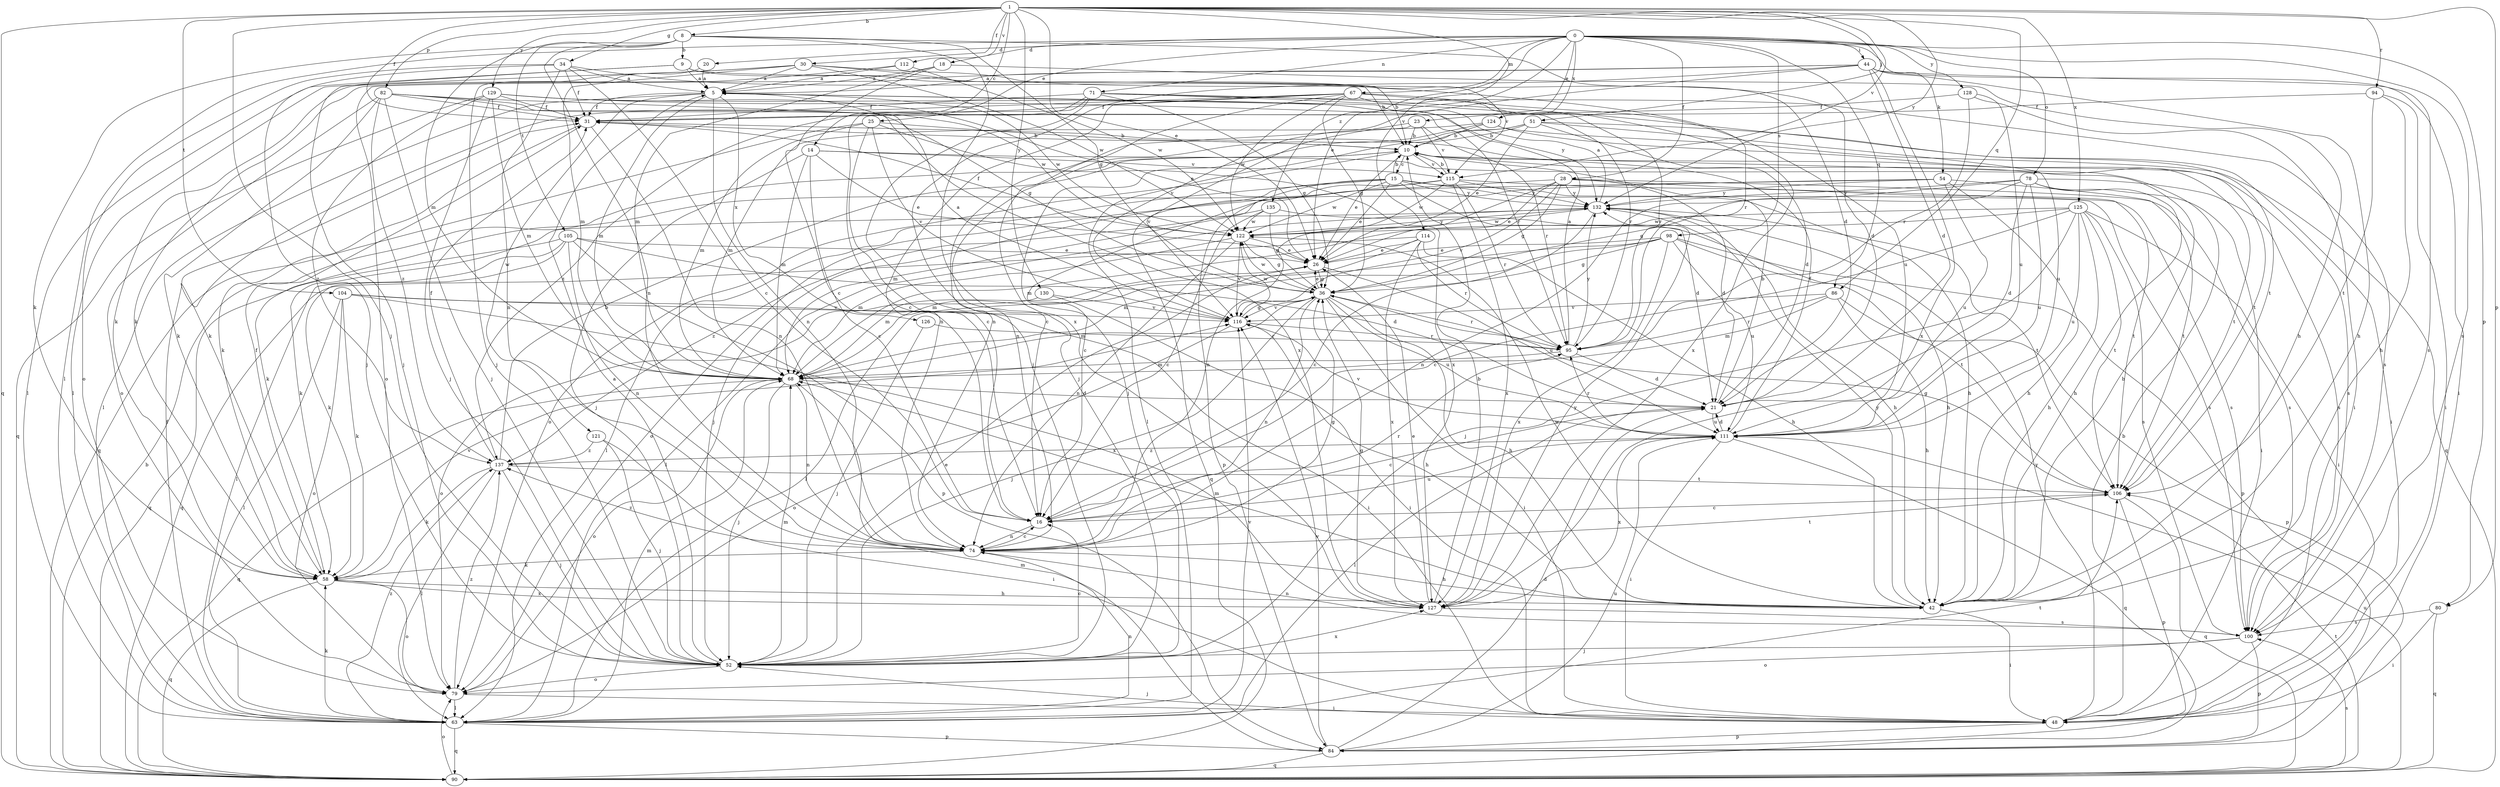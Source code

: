 strict digraph  {
0;
1;
5;
8;
9;
10;
14;
15;
16;
18;
20;
21;
23;
25;
26;
28;
30;
31;
34;
36;
42;
44;
48;
51;
52;
54;
58;
63;
67;
68;
71;
74;
78;
79;
80;
82;
84;
86;
90;
94;
95;
98;
100;
104;
105;
106;
111;
112;
114;
115;
116;
121;
122;
124;
125;
126;
127;
128;
129;
130;
132;
135;
137;
0 -> 18  [label=d];
0 -> 20  [label=d];
0 -> 23  [label=e];
0 -> 25  [label=e];
0 -> 26  [label=e];
0 -> 28  [label=f];
0 -> 44  [label=i];
0 -> 54  [label=k];
0 -> 63  [label=l];
0 -> 67  [label=m];
0 -> 71  [label=n];
0 -> 78  [label=o];
0 -> 80  [label=p];
0 -> 86  [label=q];
0 -> 98  [label=s];
0 -> 100  [label=s];
0 -> 124  [label=x];
0 -> 128  [label=y];
0 -> 135  [label=z];
1 -> 8  [label=b];
1 -> 14  [label=c];
1 -> 26  [label=e];
1 -> 30  [label=f];
1 -> 31  [label=f];
1 -> 34  [label=g];
1 -> 51  [label=j];
1 -> 52  [label=j];
1 -> 80  [label=p];
1 -> 82  [label=p];
1 -> 86  [label=q];
1 -> 90  [label=q];
1 -> 94  [label=r];
1 -> 104  [label=t];
1 -> 112  [label=v];
1 -> 114  [label=v];
1 -> 115  [label=v];
1 -> 125  [label=x];
1 -> 129  [label=y];
1 -> 130  [label=y];
1 -> 132  [label=y];
5 -> 31  [label=f];
5 -> 63  [label=l];
5 -> 68  [label=m];
5 -> 74  [label=n];
5 -> 121  [label=w];
5 -> 122  [label=w];
5 -> 126  [label=x];
8 -> 9  [label=b];
8 -> 21  [label=d];
8 -> 36  [label=g];
8 -> 58  [label=k];
8 -> 68  [label=m];
8 -> 74  [label=n];
8 -> 105  [label=t];
8 -> 127  [label=x];
9 -> 5  [label=a];
9 -> 10  [label=b];
9 -> 52  [label=j];
9 -> 63  [label=l];
9 -> 115  [label=v];
10 -> 15  [label=c];
10 -> 26  [label=e];
10 -> 79  [label=o];
10 -> 100  [label=s];
10 -> 115  [label=v];
14 -> 16  [label=c];
14 -> 26  [label=e];
14 -> 52  [label=j];
14 -> 68  [label=m];
14 -> 106  [label=t];
14 -> 115  [label=v];
15 -> 10  [label=b];
15 -> 21  [label=d];
15 -> 26  [label=e];
15 -> 42  [label=h];
15 -> 63  [label=l];
15 -> 84  [label=p];
15 -> 90  [label=q];
15 -> 100  [label=s];
15 -> 122  [label=w];
15 -> 132  [label=y];
16 -> 74  [label=n];
16 -> 95  [label=r];
16 -> 111  [label=u];
18 -> 5  [label=a];
18 -> 16  [label=c];
18 -> 42  [label=h];
18 -> 68  [label=m];
20 -> 5  [label=a];
20 -> 52  [label=j];
21 -> 10  [label=b];
21 -> 16  [label=c];
21 -> 63  [label=l];
21 -> 111  [label=u];
23 -> 10  [label=b];
23 -> 74  [label=n];
23 -> 95  [label=r];
23 -> 115  [label=v];
23 -> 116  [label=v];
25 -> 10  [label=b];
25 -> 16  [label=c];
25 -> 68  [label=m];
25 -> 90  [label=q];
25 -> 116  [label=v];
25 -> 127  [label=x];
26 -> 36  [label=g];
26 -> 68  [label=m];
26 -> 111  [label=u];
28 -> 21  [label=d];
28 -> 26  [label=e];
28 -> 36  [label=g];
28 -> 74  [label=n];
28 -> 79  [label=o];
28 -> 100  [label=s];
28 -> 106  [label=t];
28 -> 116  [label=v];
28 -> 132  [label=y];
30 -> 5  [label=a];
30 -> 10  [label=b];
30 -> 21  [label=d];
30 -> 58  [label=k];
30 -> 63  [label=l];
30 -> 68  [label=m];
30 -> 122  [label=w];
31 -> 10  [label=b];
31 -> 58  [label=k];
31 -> 74  [label=n];
34 -> 5  [label=a];
34 -> 16  [label=c];
34 -> 31  [label=f];
34 -> 52  [label=j];
34 -> 74  [label=n];
34 -> 79  [label=o];
34 -> 95  [label=r];
36 -> 26  [label=e];
36 -> 42  [label=h];
36 -> 48  [label=i];
36 -> 52  [label=j];
36 -> 68  [label=m];
36 -> 74  [label=n];
36 -> 95  [label=r];
36 -> 111  [label=u];
36 -> 116  [label=v];
36 -> 122  [label=w];
42 -> 10  [label=b];
42 -> 48  [label=i];
42 -> 68  [label=m];
42 -> 122  [label=w];
42 -> 132  [label=y];
44 -> 5  [label=a];
44 -> 21  [label=d];
44 -> 42  [label=h];
44 -> 48  [label=i];
44 -> 52  [label=j];
44 -> 79  [label=o];
44 -> 100  [label=s];
44 -> 116  [label=v];
44 -> 127  [label=x];
48 -> 10  [label=b];
48 -> 52  [label=j];
48 -> 84  [label=p];
48 -> 132  [label=y];
51 -> 10  [label=b];
51 -> 21  [label=d];
51 -> 26  [label=e];
51 -> 48  [label=i];
51 -> 52  [label=j];
51 -> 63  [label=l];
51 -> 111  [label=u];
52 -> 5  [label=a];
52 -> 16  [label=c];
52 -> 26  [label=e];
52 -> 68  [label=m];
52 -> 79  [label=o];
52 -> 127  [label=x];
54 -> 42  [label=h];
54 -> 58  [label=k];
54 -> 68  [label=m];
54 -> 106  [label=t];
54 -> 111  [label=u];
54 -> 132  [label=y];
58 -> 31  [label=f];
58 -> 42  [label=h];
58 -> 79  [label=o];
58 -> 90  [label=q];
58 -> 116  [label=v];
58 -> 127  [label=x];
63 -> 31  [label=f];
63 -> 58  [label=k];
63 -> 68  [label=m];
63 -> 74  [label=n];
63 -> 84  [label=p];
63 -> 90  [label=q];
63 -> 106  [label=t];
63 -> 116  [label=v];
63 -> 137  [label=z];
67 -> 31  [label=f];
67 -> 36  [label=g];
67 -> 52  [label=j];
67 -> 58  [label=k];
67 -> 74  [label=n];
67 -> 95  [label=r];
67 -> 111  [label=u];
67 -> 122  [label=w];
67 -> 127  [label=x];
68 -> 21  [label=d];
68 -> 52  [label=j];
68 -> 74  [label=n];
68 -> 79  [label=o];
68 -> 90  [label=q];
71 -> 16  [label=c];
71 -> 31  [label=f];
71 -> 36  [label=g];
71 -> 74  [label=n];
71 -> 95  [label=r];
71 -> 100  [label=s];
71 -> 106  [label=t];
71 -> 137  [label=z];
74 -> 16  [label=c];
74 -> 36  [label=g];
74 -> 42  [label=h];
74 -> 58  [label=k];
74 -> 106  [label=t];
74 -> 137  [label=z];
78 -> 21  [label=d];
78 -> 36  [label=g];
78 -> 42  [label=h];
78 -> 48  [label=i];
78 -> 74  [label=n];
78 -> 100  [label=s];
78 -> 111  [label=u];
78 -> 132  [label=y];
79 -> 48  [label=i];
79 -> 63  [label=l];
79 -> 137  [label=z];
80 -> 48  [label=i];
80 -> 90  [label=q];
80 -> 100  [label=s];
82 -> 31  [label=f];
82 -> 36  [label=g];
82 -> 52  [label=j];
82 -> 58  [label=k];
82 -> 79  [label=o];
82 -> 122  [label=w];
82 -> 127  [label=x];
82 -> 137  [label=z];
84 -> 21  [label=d];
84 -> 68  [label=m];
84 -> 90  [label=q];
84 -> 111  [label=u];
84 -> 116  [label=v];
86 -> 42  [label=h];
86 -> 68  [label=m];
86 -> 84  [label=p];
86 -> 95  [label=r];
86 -> 116  [label=v];
90 -> 10  [label=b];
90 -> 79  [label=o];
90 -> 100  [label=s];
90 -> 106  [label=t];
90 -> 111  [label=u];
94 -> 31  [label=f];
94 -> 42  [label=h];
94 -> 48  [label=i];
94 -> 106  [label=t];
95 -> 5  [label=a];
95 -> 21  [label=d];
95 -> 68  [label=m];
95 -> 132  [label=y];
98 -> 26  [label=e];
98 -> 36  [label=g];
98 -> 63  [label=l];
98 -> 68  [label=m];
98 -> 84  [label=p];
98 -> 106  [label=t];
98 -> 111  [label=u];
98 -> 127  [label=x];
100 -> 52  [label=j];
100 -> 74  [label=n];
100 -> 79  [label=o];
100 -> 84  [label=p];
104 -> 48  [label=i];
104 -> 58  [label=k];
104 -> 63  [label=l];
104 -> 79  [label=o];
104 -> 116  [label=v];
104 -> 127  [label=x];
105 -> 21  [label=d];
105 -> 26  [label=e];
105 -> 58  [label=k];
105 -> 63  [label=l];
105 -> 74  [label=n];
105 -> 84  [label=p];
105 -> 90  [label=q];
106 -> 16  [label=c];
106 -> 36  [label=g];
106 -> 84  [label=p];
106 -> 90  [label=q];
111 -> 21  [label=d];
111 -> 31  [label=f];
111 -> 48  [label=i];
111 -> 90  [label=q];
111 -> 95  [label=r];
111 -> 116  [label=v];
111 -> 127  [label=x];
111 -> 137  [label=z];
112 -> 5  [label=a];
112 -> 58  [label=k];
112 -> 122  [label=w];
114 -> 26  [label=e];
114 -> 42  [label=h];
114 -> 68  [label=m];
114 -> 90  [label=q];
114 -> 95  [label=r];
114 -> 127  [label=x];
115 -> 10  [label=b];
115 -> 16  [label=c];
115 -> 52  [label=j];
115 -> 95  [label=r];
115 -> 100  [label=s];
115 -> 122  [label=w];
115 -> 127  [label=x];
115 -> 132  [label=y];
116 -> 5  [label=a];
116 -> 36  [label=g];
116 -> 42  [label=h];
116 -> 79  [label=o];
116 -> 95  [label=r];
116 -> 122  [label=w];
121 -> 48  [label=i];
121 -> 52  [label=j];
121 -> 137  [label=z];
122 -> 26  [label=e];
122 -> 31  [label=f];
122 -> 36  [label=g];
122 -> 68  [label=m];
122 -> 74  [label=n];
122 -> 116  [label=v];
122 -> 132  [label=y];
124 -> 10  [label=b];
124 -> 16  [label=c];
124 -> 68  [label=m];
124 -> 90  [label=q];
124 -> 106  [label=t];
125 -> 16  [label=c];
125 -> 42  [label=h];
125 -> 48  [label=i];
125 -> 52  [label=j];
125 -> 68  [label=m];
125 -> 100  [label=s];
125 -> 106  [label=t];
125 -> 111  [label=u];
125 -> 122  [label=w];
126 -> 52  [label=j];
126 -> 95  [label=r];
127 -> 10  [label=b];
127 -> 26  [label=e];
127 -> 36  [label=g];
127 -> 100  [label=s];
127 -> 132  [label=y];
128 -> 31  [label=f];
128 -> 48  [label=i];
128 -> 95  [label=r];
128 -> 111  [label=u];
129 -> 26  [label=e];
129 -> 31  [label=f];
129 -> 52  [label=j];
129 -> 68  [label=m];
129 -> 90  [label=q];
129 -> 95  [label=r];
129 -> 132  [label=y];
129 -> 137  [label=z];
130 -> 48  [label=i];
130 -> 79  [label=o];
130 -> 116  [label=v];
132 -> 5  [label=a];
132 -> 16  [label=c];
132 -> 42  [label=h];
132 -> 58  [label=k];
132 -> 63  [label=l];
132 -> 106  [label=t];
132 -> 122  [label=w];
135 -> 16  [label=c];
135 -> 36  [label=g];
135 -> 42  [label=h];
135 -> 122  [label=w];
135 -> 137  [label=z];
137 -> 10  [label=b];
137 -> 31  [label=f];
137 -> 52  [label=j];
137 -> 58  [label=k];
137 -> 63  [label=l];
137 -> 106  [label=t];
}
